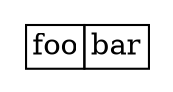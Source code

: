 digraph HtmlLabels {
  tbl [
    shape=plaintext
    label=<<table border='0' cellborder='1' cellspacing='0'><tr><td>foo</td><td>bar</td></tr></table>>
  ];
}
